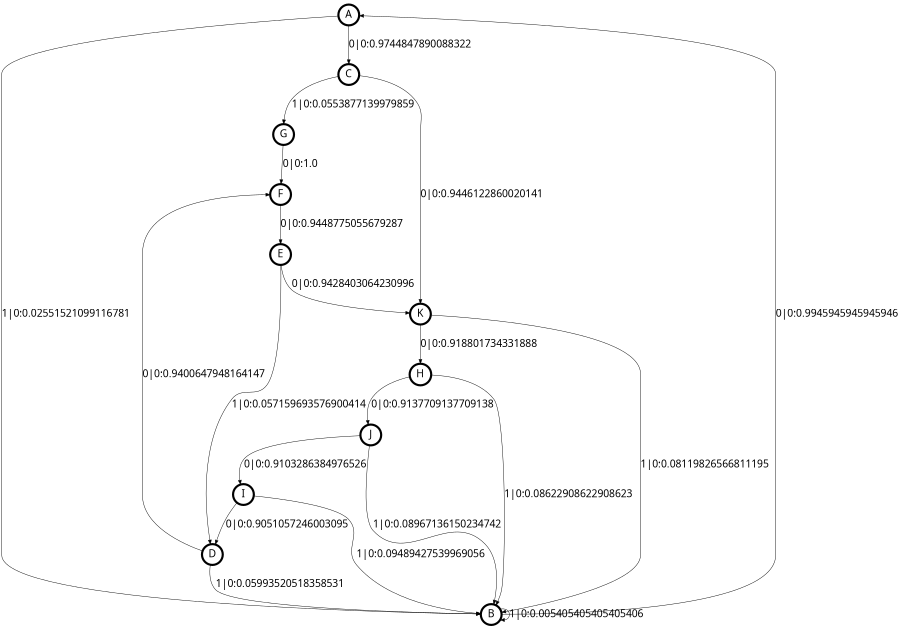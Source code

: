 digraph  {
size = "6,8.5";
ratio = "fill";
node
[shape = circle];
node [fontsize = 24];
node [penwidth = 5];
edge [fontsize = 24];
node [fontname = "CMU Serif Roman"];
graph [fontname = "CMU Serif Roman"];
edge [fontname = "CMU Serif Roman"];
A -> B [label = "1|0:0.02551521099116781\l"];
A -> C [label = "0|0:0.9744847890088322\l"];
B -> A [label = "0|0:0.9945945945945946\l"];
B -> B [label = "1|0:0.005405405405405406\l"];
C -> G [label = "1|0:0.0553877139979859\l"];
C -> K [label = "0|0:0.9446122860020141\l"];
D -> B [label = "1|0:0.05993520518358531\l"];
D -> F [label = "0|0:0.9400647948164147\l"];
E -> D [label = "1|0:0.057159693576900414\l"];
E -> K [label = "0|0:0.9428403064230996\l"];
F -> E [label = "0|0:0.9448775055679287\l"];
G -> F [label = "0|0:1.0\l"];
H -> B [label = "1|0:0.08622908622908623\l"];
H -> J [label = "0|0:0.9137709137709138\l"];
I -> B [label = "1|0:0.09489427539969056\l"];
I -> D [label = "0|0:0.9051057246003095\l"];
J -> B [label = "1|0:0.08967136150234742\l"];
J -> I [label = "0|0:0.9103286384976526\l"];
K -> B [label = "1|0:0.08119826566811195\l"];
K -> H [label = "0|0:0.918801734331888\l"];
}